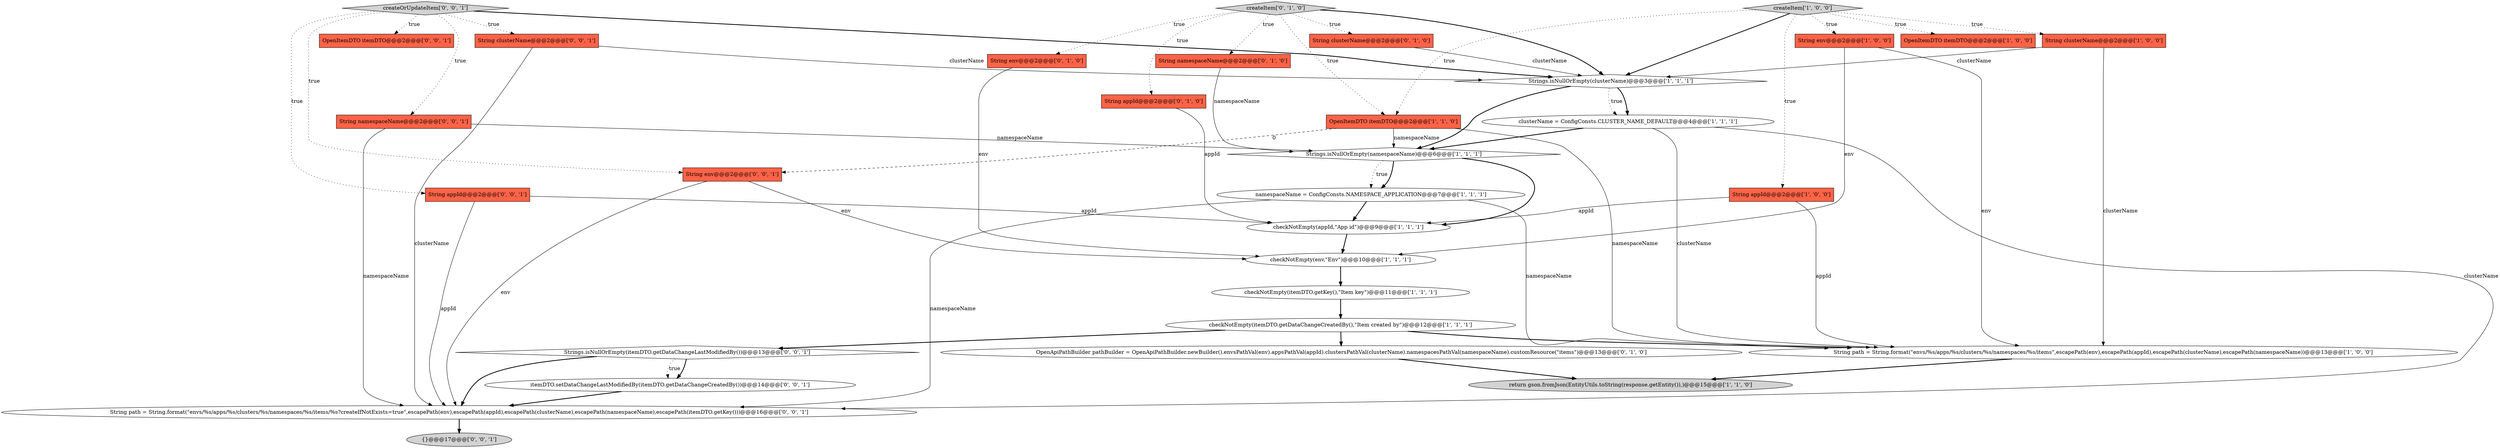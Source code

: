 digraph {
10 [style = filled, label = "String env@@@2@@@['1', '0', '0']", fillcolor = tomato, shape = box image = "AAA0AAABBB1BBB"];
8 [style = filled, label = "clusterName = ConfigConsts.CLUSTER_NAME_DEFAULT@@@4@@@['1', '1', '1']", fillcolor = white, shape = ellipse image = "AAA0AAABBB1BBB"];
0 [style = filled, label = "String clusterName@@@2@@@['1', '0', '0']", fillcolor = tomato, shape = box image = "AAA0AAABBB1BBB"];
6 [style = filled, label = "checkNotEmpty(appId,\"App id\")@@@9@@@['1', '1', '1']", fillcolor = white, shape = ellipse image = "AAA0AAABBB1BBB"];
27 [style = filled, label = "Strings.isNullOrEmpty(itemDTO.getDataChangeLastModifiedBy())@@@13@@@['0', '0', '1']", fillcolor = white, shape = diamond image = "AAA0AAABBB3BBB"];
17 [style = filled, label = "String appId@@@2@@@['0', '1', '0']", fillcolor = tomato, shape = box image = "AAA0AAABBB2BBB"];
28 [style = filled, label = "String path = String.format(\"envs/%s/apps/%s/clusters/%s/namespaces/%s/items/%s?createIfNotExists=true\",escapePath(env),escapePath(appId),escapePath(clusterName),escapePath(namespaceName),escapePath(itemDTO.getKey()))@@@16@@@['0', '0', '1']", fillcolor = white, shape = ellipse image = "AAA0AAABBB3BBB"];
4 [style = filled, label = "return gson.fromJson(EntityUtils.toString(response.getEntity()),)@@@15@@@['1', '1', '0']", fillcolor = lightgray, shape = ellipse image = "AAA0AAABBB1BBB"];
16 [style = filled, label = "String namespaceName@@@2@@@['0', '1', '0']", fillcolor = tomato, shape = box image = "AAA0AAABBB2BBB"];
30 [style = filled, label = "itemDTO.setDataChangeLastModifiedBy(itemDTO.getDataChangeCreatedBy())@@@14@@@['0', '0', '1']", fillcolor = white, shape = ellipse image = "AAA0AAABBB3BBB"];
18 [style = filled, label = "OpenApiPathBuilder pathBuilder = OpenApiPathBuilder.newBuilder().envsPathVal(env).appsPathVal(appId).clustersPathVal(clusterName).namespacesPathVal(namespaceName).customResource(\"items\")@@@13@@@['0', '1', '0']", fillcolor = white, shape = ellipse image = "AAA0AAABBB2BBB"];
5 [style = filled, label = "OpenItemDTO itemDTO@@@2@@@['1', '0', '0']", fillcolor = tomato, shape = box image = "AAA0AAABBB1BBB"];
9 [style = filled, label = "Strings.isNullOrEmpty(namespaceName)@@@6@@@['1', '1', '1']", fillcolor = white, shape = diamond image = "AAA0AAABBB1BBB"];
1 [style = filled, label = "String appId@@@2@@@['1', '0', '0']", fillcolor = tomato, shape = box image = "AAA0AAABBB1BBB"];
11 [style = filled, label = "OpenItemDTO itemDTO@@@2@@@['1', '1', '0']", fillcolor = tomato, shape = box image = "AAA0AAABBB1BBB"];
13 [style = filled, label = "String path = String.format(\"envs/%s/apps/%s/clusters/%s/namespaces/%s/items\",escapePath(env),escapePath(appId),escapePath(clusterName),escapePath(namespaceName))@@@13@@@['1', '0', '0']", fillcolor = white, shape = ellipse image = "AAA0AAABBB1BBB"];
19 [style = filled, label = "String clusterName@@@2@@@['0', '1', '0']", fillcolor = tomato, shape = box image = "AAA0AAABBB2BBB"];
14 [style = filled, label = "checkNotEmpty(itemDTO.getDataChangeCreatedBy(),\"Item created by\")@@@12@@@['1', '1', '1']", fillcolor = white, shape = ellipse image = "AAA0AAABBB1BBB"];
2 [style = filled, label = "Strings.isNullOrEmpty(clusterName)@@@3@@@['1', '1', '1']", fillcolor = white, shape = diamond image = "AAA0AAABBB1BBB"];
7 [style = filled, label = "checkNotEmpty(env,\"Env\")@@@10@@@['1', '1', '1']", fillcolor = white, shape = ellipse image = "AAA0AAABBB1BBB"];
22 [style = filled, label = "String appId@@@2@@@['0', '0', '1']", fillcolor = tomato, shape = box image = "AAA0AAABBB3BBB"];
23 [style = filled, label = "createOrUpdateItem['0', '0', '1']", fillcolor = lightgray, shape = diamond image = "AAA0AAABBB3BBB"];
3 [style = filled, label = "checkNotEmpty(itemDTO.getKey(),\"Item key\")@@@11@@@['1', '1', '1']", fillcolor = white, shape = ellipse image = "AAA0AAABBB1BBB"];
20 [style = filled, label = "String env@@@2@@@['0', '1', '0']", fillcolor = tomato, shape = box image = "AAA0AAABBB2BBB"];
25 [style = filled, label = "OpenItemDTO itemDTO@@@2@@@['0', '0', '1']", fillcolor = tomato, shape = box image = "AAA0AAABBB3BBB"];
26 [style = filled, label = "String clusterName@@@2@@@['0', '0', '1']", fillcolor = tomato, shape = box image = "AAA0AAABBB3BBB"];
29 [style = filled, label = "String env@@@2@@@['0', '0', '1']", fillcolor = tomato, shape = box image = "AAA0AAABBB3BBB"];
21 [style = filled, label = "createItem['0', '1', '0']", fillcolor = lightgray, shape = diamond image = "AAA0AAABBB2BBB"];
12 [style = filled, label = "namespaceName = ConfigConsts.NAMESPACE_APPLICATION@@@7@@@['1', '1', '1']", fillcolor = white, shape = ellipse image = "AAA0AAABBB1BBB"];
15 [style = filled, label = "createItem['1', '0', '0']", fillcolor = lightgray, shape = diamond image = "AAA0AAABBB1BBB"];
31 [style = filled, label = "{}@@@17@@@['0', '0', '1']", fillcolor = lightgray, shape = ellipse image = "AAA0AAABBB3BBB"];
24 [style = filled, label = "String namespaceName@@@2@@@['0', '0', '1']", fillcolor = tomato, shape = box image = "AAA0AAABBB3BBB"];
11->13 [style = solid, label="namespaceName"];
15->5 [style = dotted, label="true"];
8->28 [style = solid, label="clusterName"];
22->28 [style = solid, label="appId"];
9->12 [style = dotted, label="true"];
15->2 [style = bold, label=""];
21->20 [style = dotted, label="true"];
20->7 [style = solid, label="env"];
21->11 [style = dotted, label="true"];
1->6 [style = solid, label="appId"];
2->8 [style = dotted, label="true"];
23->22 [style = dotted, label="true"];
0->13 [style = solid, label="clusterName"];
22->6 [style = solid, label="appId"];
11->9 [style = solid, label="namespaceName"];
27->30 [style = bold, label=""];
27->28 [style = bold, label=""];
3->14 [style = bold, label=""];
28->31 [style = bold, label=""];
29->28 [style = solid, label="env"];
29->7 [style = solid, label="env"];
11->29 [style = dashed, label="0"];
8->13 [style = solid, label="clusterName"];
15->10 [style = dotted, label="true"];
21->17 [style = dotted, label="true"];
2->9 [style = bold, label=""];
15->0 [style = dotted, label="true"];
12->6 [style = bold, label=""];
12->13 [style = solid, label="namespaceName"];
26->2 [style = solid, label="clusterName"];
7->3 [style = bold, label=""];
1->13 [style = solid, label="appId"];
16->9 [style = solid, label="namespaceName"];
9->6 [style = bold, label=""];
21->2 [style = bold, label=""];
19->2 [style = solid, label="clusterName"];
26->28 [style = solid, label="clusterName"];
27->30 [style = dotted, label="true"];
23->26 [style = dotted, label="true"];
30->28 [style = bold, label=""];
24->9 [style = solid, label="namespaceName"];
18->4 [style = bold, label=""];
15->1 [style = dotted, label="true"];
21->19 [style = dotted, label="true"];
15->11 [style = dotted, label="true"];
8->9 [style = bold, label=""];
10->13 [style = solid, label="env"];
14->18 [style = bold, label=""];
9->12 [style = bold, label=""];
14->27 [style = bold, label=""];
21->16 [style = dotted, label="true"];
14->13 [style = bold, label=""];
23->29 [style = dotted, label="true"];
6->7 [style = bold, label=""];
10->7 [style = solid, label="env"];
23->2 [style = bold, label=""];
12->28 [style = solid, label="namespaceName"];
23->24 [style = dotted, label="true"];
23->25 [style = dotted, label="true"];
13->4 [style = bold, label=""];
17->6 [style = solid, label="appId"];
2->8 [style = bold, label=""];
0->2 [style = solid, label="clusterName"];
24->28 [style = solid, label="namespaceName"];
}
